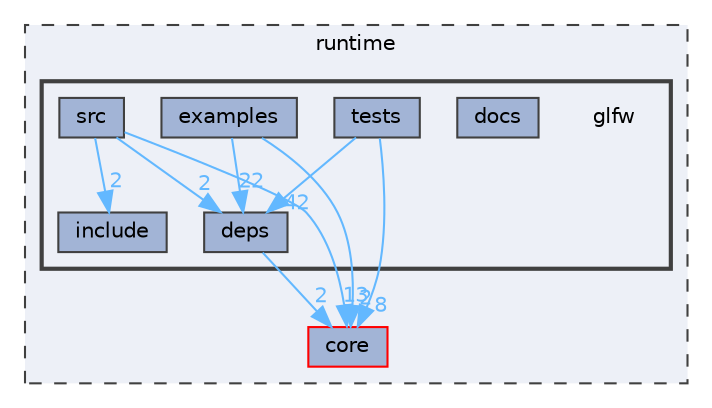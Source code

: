 digraph "runtime/glfw"
{
 // LATEX_PDF_SIZE
  bgcolor="transparent";
  edge [fontname=Helvetica,fontsize=10,labelfontname=Helvetica,labelfontsize=10];
  node [fontname=Helvetica,fontsize=10,shape=box,height=0.2,width=0.4];
  compound=true
  subgraph clusterdir_cb031e414f281a658b23dddb30bb9d2c {
    graph [ bgcolor="#edf0f7", pencolor="grey25", label="runtime", fontname=Helvetica,fontsize=10 style="filled,dashed", URL="dir_cb031e414f281a658b23dddb30bb9d2c.html",tooltip=""]
  dir_0b94c9ea5f3d98712a457061cc05ff83 [label="core", fillcolor="#a2b4d6", color="red", style="filled", URL="dir_0b94c9ea5f3d98712a457061cc05ff83.html",tooltip=""];
  subgraph clusterdir_5cf8d977d79e60b4047f94b5a17051ac {
    graph [ bgcolor="#edf0f7", pencolor="grey25", label="", fontname=Helvetica,fontsize=10 style="filled,bold", URL="dir_5cf8d977d79e60b4047f94b5a17051ac.html",tooltip=""]
    dir_5cf8d977d79e60b4047f94b5a17051ac [shape=plaintext, label="glfw"];
  dir_6ff0e9aacb02798e12069105004514e6 [label="deps", fillcolor="#a2b4d6", color="grey25", style="filled", URL="dir_6ff0e9aacb02798e12069105004514e6.html",tooltip=""];
  dir_120932f99ec707d6886f2deac34fd553 [label="docs", fillcolor="#a2b4d6", color="grey25", style="filled", URL="dir_120932f99ec707d6886f2deac34fd553.html",tooltip=""];
  dir_bdceb17f2d7939420f3acf6f0aa0fc94 [label="examples", fillcolor="#a2b4d6", color="grey25", style="filled", URL="dir_bdceb17f2d7939420f3acf6f0aa0fc94.html",tooltip=""];
  dir_f6a6e0e95bc83596dccb8b83b37f7f29 [label="include", fillcolor="#a2b4d6", color="grey25", style="filled", URL="dir_f6a6e0e95bc83596dccb8b83b37f7f29.html",tooltip=""];
  dir_166ad2d22f4a5f4dae09033b0473fc21 [label="src", fillcolor="#a2b4d6", color="grey25", style="filled", URL="dir_166ad2d22f4a5f4dae09033b0473fc21.html",tooltip=""];
  dir_0f81668d6db5d3dbbbfcec27245b49f8 [label="tests", fillcolor="#a2b4d6", color="grey25", style="filled", URL="dir_0f81668d6db5d3dbbbfcec27245b49f8.html",tooltip=""];
  }
  }
  dir_6ff0e9aacb02798e12069105004514e6->dir_0b94c9ea5f3d98712a457061cc05ff83 [headlabel="2", labeldistance=1.5 headhref="dir_000025_000023.html" href="dir_000025_000023.html" color="steelblue1" fontcolor="steelblue1"];
  dir_bdceb17f2d7939420f3acf6f0aa0fc94->dir_0b94c9ea5f3d98712a457061cc05ff83 [headlabel="2", labeldistance=1.5 headhref="dir_000068_000023.html" href="dir_000068_000023.html" color="steelblue1" fontcolor="steelblue1"];
  dir_bdceb17f2d7939420f3acf6f0aa0fc94->dir_6ff0e9aacb02798e12069105004514e6 [headlabel="22", labeldistance=1.5 headhref="dir_000068_000025.html" href="dir_000068_000025.html" color="steelblue1" fontcolor="steelblue1"];
  dir_166ad2d22f4a5f4dae09033b0473fc21->dir_0b94c9ea5f3d98712a457061cc05ff83 [headlabel="13", labeldistance=1.5 headhref="dir_000122_000023.html" href="dir_000122_000023.html" color="steelblue1" fontcolor="steelblue1"];
  dir_166ad2d22f4a5f4dae09033b0473fc21->dir_6ff0e9aacb02798e12069105004514e6 [headlabel="2", labeldistance=1.5 headhref="dir_000122_000025.html" href="dir_000122_000025.html" color="steelblue1" fontcolor="steelblue1"];
  dir_166ad2d22f4a5f4dae09033b0473fc21->dir_f6a6e0e95bc83596dccb8b83b37f7f29 [headlabel="2", labeldistance=1.5 headhref="dir_000122_000086.html" href="dir_000122_000086.html" color="steelblue1" fontcolor="steelblue1"];
  dir_0f81668d6db5d3dbbbfcec27245b49f8->dir_0b94c9ea5f3d98712a457061cc05ff83 [headlabel="8", labeldistance=1.5 headhref="dir_000126_000023.html" href="dir_000126_000023.html" color="steelblue1" fontcolor="steelblue1"];
  dir_0f81668d6db5d3dbbbfcec27245b49f8->dir_6ff0e9aacb02798e12069105004514e6 [headlabel="42", labeldistance=1.5 headhref="dir_000126_000025.html" href="dir_000126_000025.html" color="steelblue1" fontcolor="steelblue1"];
}
